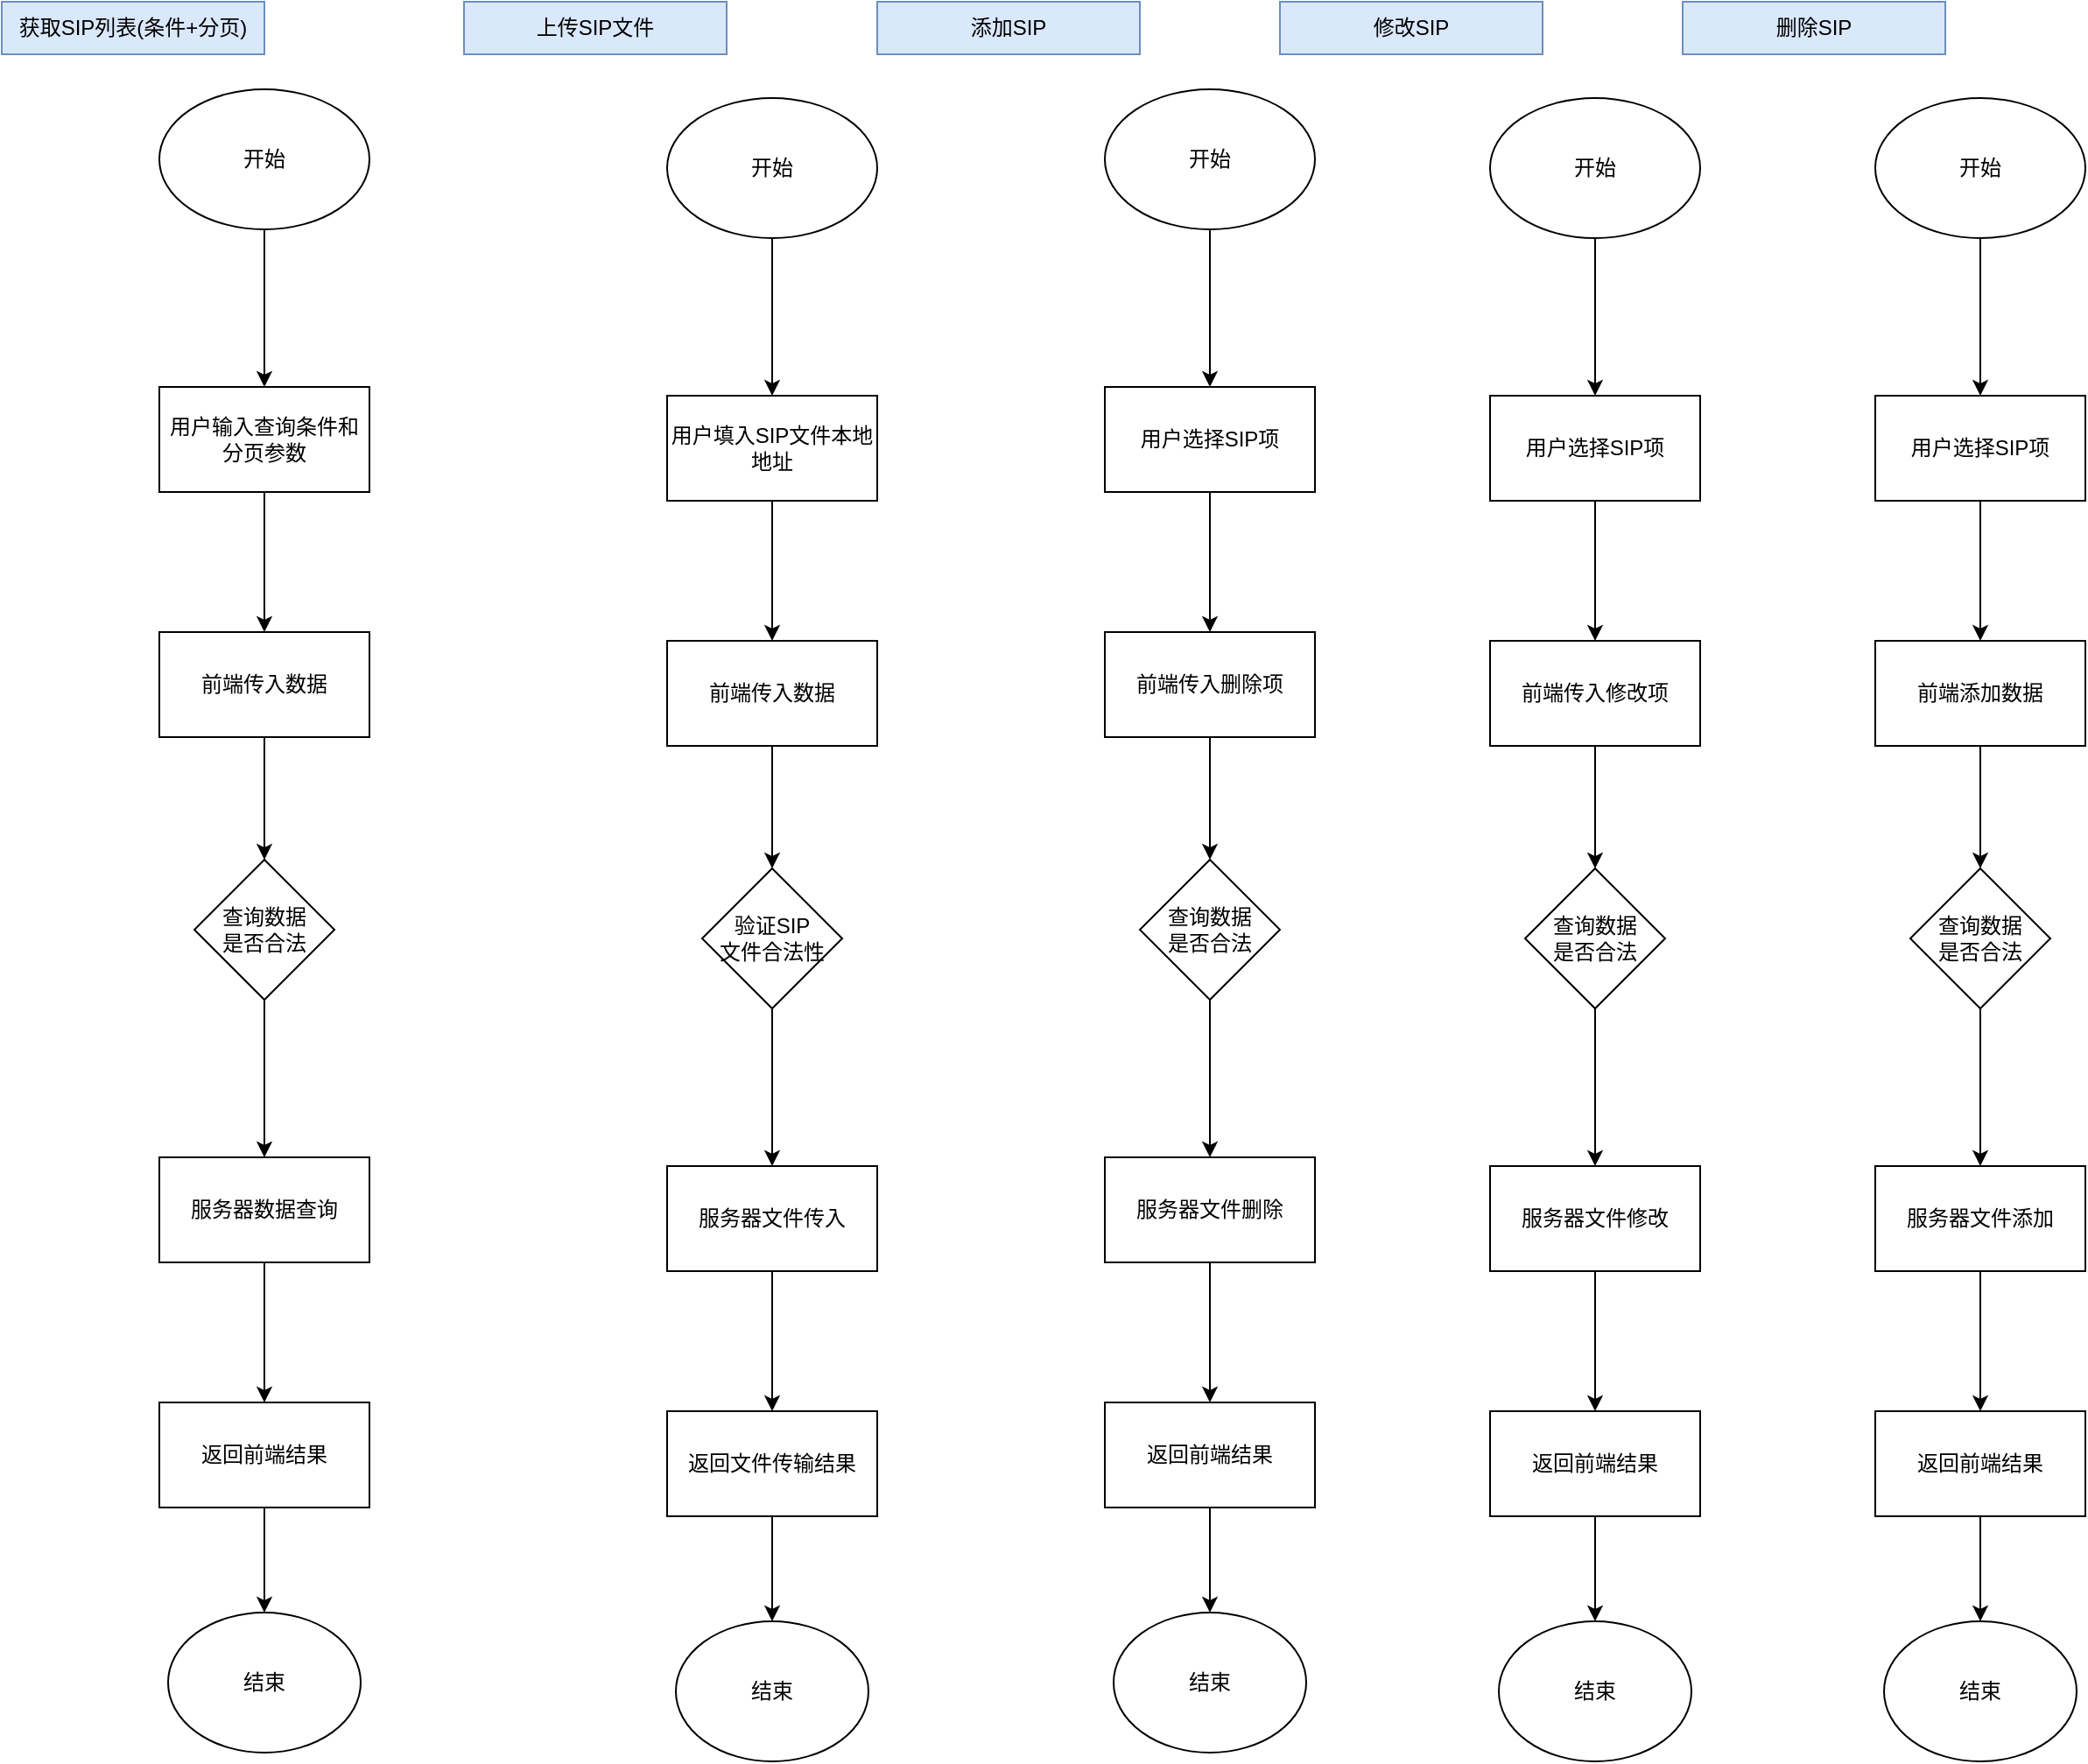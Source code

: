 <mxfile><diagram id="bEI8fZOyiN0MQFK2aECI" name="第 1 页"><mxGraphModel dx="1640" dy="934" grid="1" gridSize="10" guides="1" tooltips="1" connect="1" arrows="1" fold="1" page="1" pageScale="1" pageWidth="827" pageHeight="1169" math="0" shadow="0"><root><mxCell id="0"/><mxCell id="1" parent="0"/><mxCell id="5" value="" style="edgeStyle=none;html=1;" edge="1" parent="1" source="2" target="4"><mxGeometry relative="1" as="geometry"/></mxCell><mxCell id="2" value="开始" style="ellipse;whiteSpace=wrap;html=1;" vertex="1" parent="1"><mxGeometry x="90" y="70" width="120" height="80" as="geometry"/></mxCell><mxCell id="7" value="" style="edgeStyle=none;html=1;" edge="1" parent="1" source="4" target="6"><mxGeometry relative="1" as="geometry"/></mxCell><mxCell id="4" value="用户输入查询条件和分页参数" style="whiteSpace=wrap;html=1;" vertex="1" parent="1"><mxGeometry x="90" y="240" width="120" height="60" as="geometry"/></mxCell><mxCell id="9" value="" style="edgeStyle=none;html=1;" edge="1" parent="1" source="6" target="8"><mxGeometry relative="1" as="geometry"/></mxCell><mxCell id="6" value="前端传入数据" style="whiteSpace=wrap;html=1;" vertex="1" parent="1"><mxGeometry x="90" y="380" width="120" height="60" as="geometry"/></mxCell><mxCell id="11" value="" style="edgeStyle=none;html=1;" edge="1" parent="1" source="8" target="10"><mxGeometry relative="1" as="geometry"/></mxCell><mxCell id="8" value="查询数据&lt;br&gt;是否合法" style="rhombus;whiteSpace=wrap;html=1;" vertex="1" parent="1"><mxGeometry x="110" y="510" width="80" height="80" as="geometry"/></mxCell><mxCell id="13" value="" style="edgeStyle=none;html=1;" edge="1" parent="1" source="10" target="12"><mxGeometry relative="1" as="geometry"/></mxCell><mxCell id="10" value="服务器数据查询" style="whiteSpace=wrap;html=1;" vertex="1" parent="1"><mxGeometry x="90" y="680" width="120" height="60" as="geometry"/></mxCell><mxCell id="15" value="" style="edgeStyle=none;html=1;" edge="1" parent="1" source="12" target="14"><mxGeometry relative="1" as="geometry"/></mxCell><mxCell id="12" value="返回前端结果" style="whiteSpace=wrap;html=1;" vertex="1" parent="1"><mxGeometry x="90" y="820" width="120" height="60" as="geometry"/></mxCell><mxCell id="14" value="结束" style="ellipse;whiteSpace=wrap;html=1;" vertex="1" parent="1"><mxGeometry x="95" y="940" width="110" height="80" as="geometry"/></mxCell><mxCell id="16" value="" style="edgeStyle=none;html=1;" edge="1" parent="1" source="17" target="19"><mxGeometry relative="1" as="geometry"/></mxCell><mxCell id="17" value="开始" style="ellipse;whiteSpace=wrap;html=1;" vertex="1" parent="1"><mxGeometry x="380" y="75" width="120" height="80" as="geometry"/></mxCell><mxCell id="18" value="" style="edgeStyle=none;html=1;" edge="1" parent="1" source="19" target="21"><mxGeometry relative="1" as="geometry"/></mxCell><mxCell id="19" value="用户填入SIP文件本地地址" style="whiteSpace=wrap;html=1;" vertex="1" parent="1"><mxGeometry x="380" y="245" width="120" height="60" as="geometry"/></mxCell><mxCell id="20" value="" style="edgeStyle=none;html=1;" edge="1" parent="1" source="21" target="23"><mxGeometry relative="1" as="geometry"/></mxCell><mxCell id="21" value="前端传入数据" style="whiteSpace=wrap;html=1;" vertex="1" parent="1"><mxGeometry x="380" y="385" width="120" height="60" as="geometry"/></mxCell><mxCell id="22" value="" style="edgeStyle=none;html=1;" edge="1" parent="1" source="23" target="25"><mxGeometry relative="1" as="geometry"/></mxCell><mxCell id="23" value="验证SIP&lt;br&gt;文件合法性" style="rhombus;whiteSpace=wrap;html=1;" vertex="1" parent="1"><mxGeometry x="400" y="515" width="80" height="80" as="geometry"/></mxCell><mxCell id="24" value="" style="edgeStyle=none;html=1;" edge="1" parent="1" source="25" target="27"><mxGeometry relative="1" as="geometry"/></mxCell><mxCell id="25" value="服务器文件传入" style="whiteSpace=wrap;html=1;" vertex="1" parent="1"><mxGeometry x="380" y="685" width="120" height="60" as="geometry"/></mxCell><mxCell id="26" value="" style="edgeStyle=none;html=1;" edge="1" parent="1" source="27" target="28"><mxGeometry relative="1" as="geometry"/></mxCell><mxCell id="27" value="返回文件传输结果" style="whiteSpace=wrap;html=1;" vertex="1" parent="1"><mxGeometry x="380" y="825" width="120" height="60" as="geometry"/></mxCell><mxCell id="28" value="结束" style="ellipse;whiteSpace=wrap;html=1;" vertex="1" parent="1"><mxGeometry x="385" y="945" width="110" height="80" as="geometry"/></mxCell><mxCell id="29" value="" style="edgeStyle=none;html=1;" edge="1" parent="1" source="30" target="32"><mxGeometry relative="1" as="geometry"/></mxCell><mxCell id="30" value="开始" style="ellipse;whiteSpace=wrap;html=1;" vertex="1" parent="1"><mxGeometry x="630" y="70" width="120" height="80" as="geometry"/></mxCell><mxCell id="31" value="" style="edgeStyle=none;html=1;" edge="1" parent="1" source="32" target="34"><mxGeometry relative="1" as="geometry"/></mxCell><mxCell id="32" value="用户选择SIP项" style="whiteSpace=wrap;html=1;" vertex="1" parent="1"><mxGeometry x="630" y="240" width="120" height="60" as="geometry"/></mxCell><mxCell id="33" value="" style="edgeStyle=none;html=1;" edge="1" parent="1" source="34" target="36"><mxGeometry relative="1" as="geometry"/></mxCell><mxCell id="34" value="前端传入删除项" style="whiteSpace=wrap;html=1;" vertex="1" parent="1"><mxGeometry x="630" y="380" width="120" height="60" as="geometry"/></mxCell><mxCell id="35" value="" style="edgeStyle=none;html=1;" edge="1" parent="1" source="36" target="38"><mxGeometry relative="1" as="geometry"/></mxCell><mxCell id="36" value="查询数据&lt;br&gt;是否合法" style="rhombus;whiteSpace=wrap;html=1;" vertex="1" parent="1"><mxGeometry x="650" y="510" width="80" height="80" as="geometry"/></mxCell><mxCell id="37" value="" style="edgeStyle=none;html=1;" edge="1" parent="1" source="38" target="40"><mxGeometry relative="1" as="geometry"/></mxCell><mxCell id="38" value="服务器文件删除" style="whiteSpace=wrap;html=1;" vertex="1" parent="1"><mxGeometry x="630" y="680" width="120" height="60" as="geometry"/></mxCell><mxCell id="39" value="" style="edgeStyle=none;html=1;" edge="1" parent="1" source="40" target="41"><mxGeometry relative="1" as="geometry"/></mxCell><mxCell id="40" value="返回前端结果" style="whiteSpace=wrap;html=1;" vertex="1" parent="1"><mxGeometry x="630" y="820" width="120" height="60" as="geometry"/></mxCell><mxCell id="41" value="结束" style="ellipse;whiteSpace=wrap;html=1;" vertex="1" parent="1"><mxGeometry x="635" y="940" width="110" height="80" as="geometry"/></mxCell><mxCell id="42" value="" style="edgeStyle=none;html=1;" edge="1" parent="1" source="43" target="45"><mxGeometry relative="1" as="geometry"/></mxCell><mxCell id="43" value="开始" style="ellipse;whiteSpace=wrap;html=1;" vertex="1" parent="1"><mxGeometry x="850" y="75" width="120" height="80" as="geometry"/></mxCell><mxCell id="44" value="" style="edgeStyle=none;html=1;" edge="1" parent="1" source="45" target="47"><mxGeometry relative="1" as="geometry"/></mxCell><mxCell id="45" value="用户选择SIP项" style="whiteSpace=wrap;html=1;" vertex="1" parent="1"><mxGeometry x="850" y="245" width="120" height="60" as="geometry"/></mxCell><mxCell id="46" value="" style="edgeStyle=none;html=1;" edge="1" parent="1" source="47" target="49"><mxGeometry relative="1" as="geometry"/></mxCell><mxCell id="47" value="前端传入修改项" style="whiteSpace=wrap;html=1;" vertex="1" parent="1"><mxGeometry x="850" y="385" width="120" height="60" as="geometry"/></mxCell><mxCell id="48" value="" style="edgeStyle=none;html=1;" edge="1" parent="1" source="49" target="51"><mxGeometry relative="1" as="geometry"/></mxCell><mxCell id="49" value="查询数据&lt;br&gt;是否合法" style="rhombus;whiteSpace=wrap;html=1;" vertex="1" parent="1"><mxGeometry x="870" y="515" width="80" height="80" as="geometry"/></mxCell><mxCell id="50" value="" style="edgeStyle=none;html=1;" edge="1" parent="1" source="51" target="53"><mxGeometry relative="1" as="geometry"/></mxCell><mxCell id="51" value="服务器文件修改" style="whiteSpace=wrap;html=1;" vertex="1" parent="1"><mxGeometry x="850" y="685" width="120" height="60" as="geometry"/></mxCell><mxCell id="52" value="" style="edgeStyle=none;html=1;" edge="1" parent="1" source="53" target="54"><mxGeometry relative="1" as="geometry"/></mxCell><mxCell id="53" value="返回前端结果" style="whiteSpace=wrap;html=1;" vertex="1" parent="1"><mxGeometry x="850" y="825" width="120" height="60" as="geometry"/></mxCell><mxCell id="54" value="结束" style="ellipse;whiteSpace=wrap;html=1;" vertex="1" parent="1"><mxGeometry x="855" y="945" width="110" height="80" as="geometry"/></mxCell><mxCell id="55" value="" style="edgeStyle=none;html=1;" edge="1" parent="1" source="56" target="58"><mxGeometry relative="1" as="geometry"/></mxCell><mxCell id="56" value="开始" style="ellipse;whiteSpace=wrap;html=1;" vertex="1" parent="1"><mxGeometry x="1070" y="75" width="120" height="80" as="geometry"/></mxCell><mxCell id="57" value="" style="edgeStyle=none;html=1;" edge="1" parent="1" source="58" target="60"><mxGeometry relative="1" as="geometry"/></mxCell><mxCell id="58" value="用户选择SIP项" style="whiteSpace=wrap;html=1;" vertex="1" parent="1"><mxGeometry x="1070" y="245" width="120" height="60" as="geometry"/></mxCell><mxCell id="59" value="" style="edgeStyle=none;html=1;" edge="1" parent="1" source="60" target="62"><mxGeometry relative="1" as="geometry"/></mxCell><mxCell id="60" value="前端添加数据" style="whiteSpace=wrap;html=1;" vertex="1" parent="1"><mxGeometry x="1070" y="385" width="120" height="60" as="geometry"/></mxCell><mxCell id="61" value="" style="edgeStyle=none;html=1;" edge="1" parent="1" source="62" target="64"><mxGeometry relative="1" as="geometry"/></mxCell><mxCell id="62" value="查询数据&lt;br&gt;是否合法" style="rhombus;whiteSpace=wrap;html=1;" vertex="1" parent="1"><mxGeometry x="1090" y="515" width="80" height="80" as="geometry"/></mxCell><mxCell id="63" value="" style="edgeStyle=none;html=1;" edge="1" parent="1" source="64" target="66"><mxGeometry relative="1" as="geometry"/></mxCell><mxCell id="64" value="服务器文件添加" style="whiteSpace=wrap;html=1;" vertex="1" parent="1"><mxGeometry x="1070" y="685" width="120" height="60" as="geometry"/></mxCell><mxCell id="65" value="" style="edgeStyle=none;html=1;" edge="1" parent="1" source="66" target="67"><mxGeometry relative="1" as="geometry"/></mxCell><mxCell id="66" value="返回前端结果" style="whiteSpace=wrap;html=1;" vertex="1" parent="1"><mxGeometry x="1070" y="825" width="120" height="60" as="geometry"/></mxCell><mxCell id="67" value="结束" style="ellipse;whiteSpace=wrap;html=1;" vertex="1" parent="1"><mxGeometry x="1075" y="945" width="110" height="80" as="geometry"/></mxCell><mxCell id="68" value="获取SIP列表(条件+分页)" style="text;html=1;strokeColor=#6c8ebf;fillColor=#dae8fc;align=center;verticalAlign=middle;whiteSpace=wrap;rounded=0;" vertex="1" parent="1"><mxGeometry y="20" width="150" height="30" as="geometry"/></mxCell><mxCell id="69" value="上传SIP文件" style="text;html=1;strokeColor=#6c8ebf;fillColor=#dae8fc;align=center;verticalAlign=middle;whiteSpace=wrap;rounded=0;" vertex="1" parent="1"><mxGeometry x="264" y="20" width="150" height="30" as="geometry"/></mxCell><mxCell id="71" value="添加SIP" style="text;html=1;strokeColor=#6c8ebf;fillColor=#dae8fc;align=center;verticalAlign=middle;whiteSpace=wrap;rounded=0;" vertex="1" parent="1"><mxGeometry x="500" y="20" width="150" height="30" as="geometry"/></mxCell><mxCell id="72" value="修改SIP" style="text;html=1;strokeColor=#6c8ebf;fillColor=#dae8fc;align=center;verticalAlign=middle;whiteSpace=wrap;rounded=0;" vertex="1" parent="1"><mxGeometry x="730" y="20" width="150" height="30" as="geometry"/></mxCell><mxCell id="73" value="删除SIP" style="text;html=1;strokeColor=#6c8ebf;fillColor=#dae8fc;align=center;verticalAlign=middle;whiteSpace=wrap;rounded=0;" vertex="1" parent="1"><mxGeometry x="960" y="20" width="150" height="30" as="geometry"/></mxCell></root></mxGraphModel></diagram></mxfile>